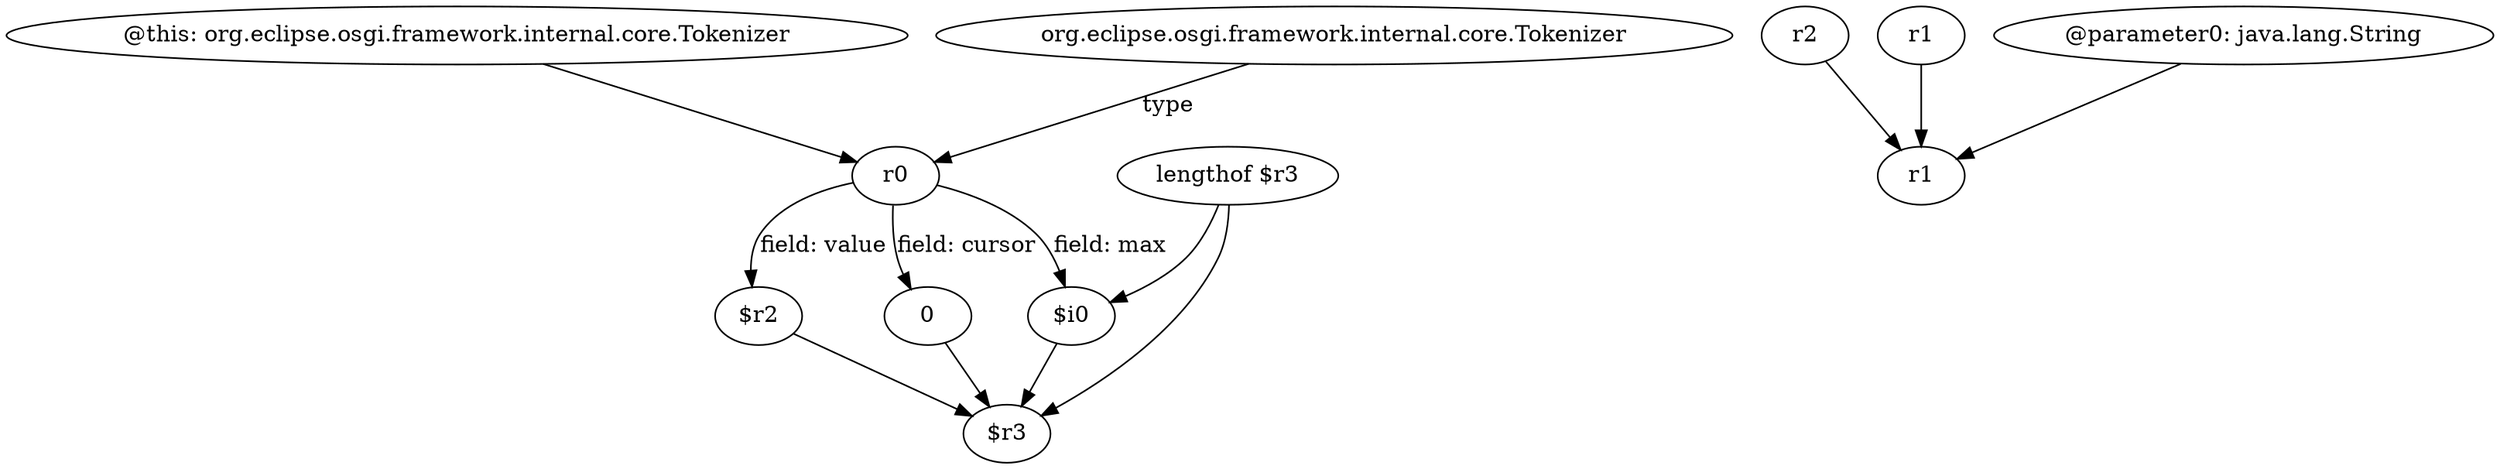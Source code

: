 digraph g {
0[label="$i0"]
1[label="$r3"]
0->1[label=""]
2[label="r0"]
3[label="0"]
2->3[label="field: cursor"]
4[label="@this: org.eclipse.osgi.framework.internal.core.Tokenizer"]
4->2[label=""]
3->1[label=""]
5[label="lengthof $r3"]
5->0[label=""]
6[label="r2"]
7[label="r1"]
6->7[label=""]
8[label="r1"]
8->7[label=""]
9[label="$r2"]
9->1[label=""]
10[label="@parameter0: java.lang.String"]
10->7[label=""]
5->1[label=""]
2->9[label="field: value"]
2->0[label="field: max"]
11[label="org.eclipse.osgi.framework.internal.core.Tokenizer"]
11->2[label="type"]
}